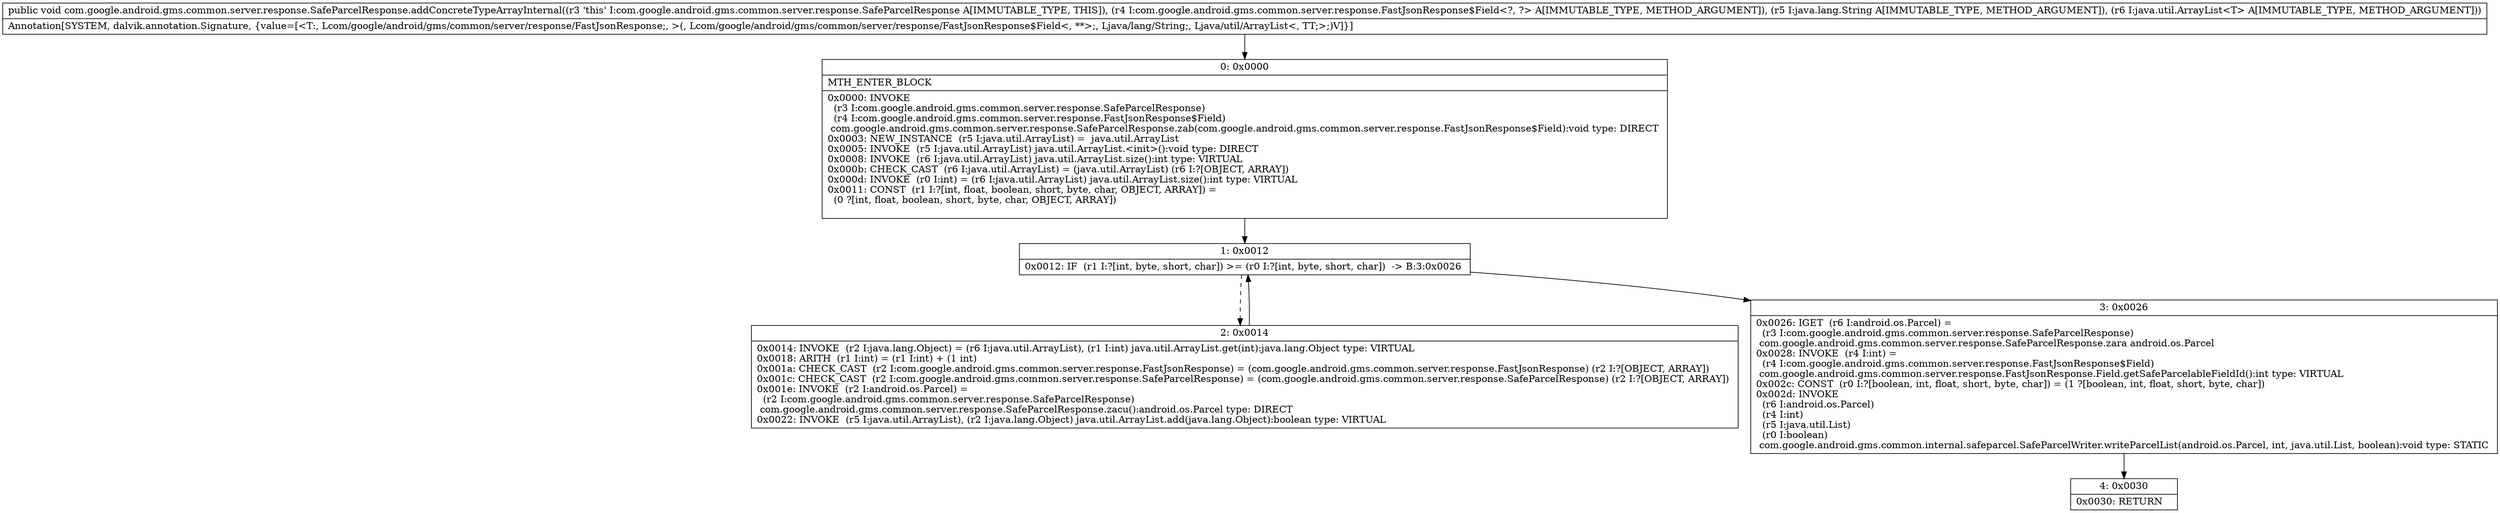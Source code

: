 digraph "CFG forcom.google.android.gms.common.server.response.SafeParcelResponse.addConcreteTypeArrayInternal(Lcom\/google\/android\/gms\/common\/server\/response\/FastJsonResponse$Field;Ljava\/lang\/String;Ljava\/util\/ArrayList;)V" {
Node_0 [shape=record,label="{0\:\ 0x0000|MTH_ENTER_BLOCK\l|0x0000: INVOKE  \l  (r3 I:com.google.android.gms.common.server.response.SafeParcelResponse)\l  (r4 I:com.google.android.gms.common.server.response.FastJsonResponse$Field)\l com.google.android.gms.common.server.response.SafeParcelResponse.zab(com.google.android.gms.common.server.response.FastJsonResponse$Field):void type: DIRECT \l0x0003: NEW_INSTANCE  (r5 I:java.util.ArrayList) =  java.util.ArrayList \l0x0005: INVOKE  (r5 I:java.util.ArrayList) java.util.ArrayList.\<init\>():void type: DIRECT \l0x0008: INVOKE  (r6 I:java.util.ArrayList) java.util.ArrayList.size():int type: VIRTUAL \l0x000b: CHECK_CAST  (r6 I:java.util.ArrayList) = (java.util.ArrayList) (r6 I:?[OBJECT, ARRAY]) \l0x000d: INVOKE  (r0 I:int) = (r6 I:java.util.ArrayList) java.util.ArrayList.size():int type: VIRTUAL \l0x0011: CONST  (r1 I:?[int, float, boolean, short, byte, char, OBJECT, ARRAY]) = \l  (0 ?[int, float, boolean, short, byte, char, OBJECT, ARRAY])\l \l}"];
Node_1 [shape=record,label="{1\:\ 0x0012|0x0012: IF  (r1 I:?[int, byte, short, char]) \>= (r0 I:?[int, byte, short, char])  \-\> B:3:0x0026 \l}"];
Node_2 [shape=record,label="{2\:\ 0x0014|0x0014: INVOKE  (r2 I:java.lang.Object) = (r6 I:java.util.ArrayList), (r1 I:int) java.util.ArrayList.get(int):java.lang.Object type: VIRTUAL \l0x0018: ARITH  (r1 I:int) = (r1 I:int) + (1 int) \l0x001a: CHECK_CAST  (r2 I:com.google.android.gms.common.server.response.FastJsonResponse) = (com.google.android.gms.common.server.response.FastJsonResponse) (r2 I:?[OBJECT, ARRAY]) \l0x001c: CHECK_CAST  (r2 I:com.google.android.gms.common.server.response.SafeParcelResponse) = (com.google.android.gms.common.server.response.SafeParcelResponse) (r2 I:?[OBJECT, ARRAY]) \l0x001e: INVOKE  (r2 I:android.os.Parcel) = \l  (r2 I:com.google.android.gms.common.server.response.SafeParcelResponse)\l com.google.android.gms.common.server.response.SafeParcelResponse.zacu():android.os.Parcel type: DIRECT \l0x0022: INVOKE  (r5 I:java.util.ArrayList), (r2 I:java.lang.Object) java.util.ArrayList.add(java.lang.Object):boolean type: VIRTUAL \l}"];
Node_3 [shape=record,label="{3\:\ 0x0026|0x0026: IGET  (r6 I:android.os.Parcel) = \l  (r3 I:com.google.android.gms.common.server.response.SafeParcelResponse)\l com.google.android.gms.common.server.response.SafeParcelResponse.zara android.os.Parcel \l0x0028: INVOKE  (r4 I:int) = \l  (r4 I:com.google.android.gms.common.server.response.FastJsonResponse$Field)\l com.google.android.gms.common.server.response.FastJsonResponse.Field.getSafeParcelableFieldId():int type: VIRTUAL \l0x002c: CONST  (r0 I:?[boolean, int, float, short, byte, char]) = (1 ?[boolean, int, float, short, byte, char]) \l0x002d: INVOKE  \l  (r6 I:android.os.Parcel)\l  (r4 I:int)\l  (r5 I:java.util.List)\l  (r0 I:boolean)\l com.google.android.gms.common.internal.safeparcel.SafeParcelWriter.writeParcelList(android.os.Parcel, int, java.util.List, boolean):void type: STATIC \l}"];
Node_4 [shape=record,label="{4\:\ 0x0030|0x0030: RETURN   \l}"];
MethodNode[shape=record,label="{public void com.google.android.gms.common.server.response.SafeParcelResponse.addConcreteTypeArrayInternal((r3 'this' I:com.google.android.gms.common.server.response.SafeParcelResponse A[IMMUTABLE_TYPE, THIS]), (r4 I:com.google.android.gms.common.server.response.FastJsonResponse$Field\<?, ?\> A[IMMUTABLE_TYPE, METHOD_ARGUMENT]), (r5 I:java.lang.String A[IMMUTABLE_TYPE, METHOD_ARGUMENT]), (r6 I:java.util.ArrayList\<T\> A[IMMUTABLE_TYPE, METHOD_ARGUMENT]))  | Annotation[SYSTEM, dalvik.annotation.Signature, \{value=[\<T:, Lcom\/google\/android\/gms\/common\/server\/response\/FastJsonResponse;, \>(, Lcom\/google\/android\/gms\/common\/server\/response\/FastJsonResponse$Field\<, **\>;, Ljava\/lang\/String;, Ljava\/util\/ArrayList\<, TT;\>;)V]\}]\l}"];
MethodNode -> Node_0;
Node_0 -> Node_1;
Node_1 -> Node_2[style=dashed];
Node_1 -> Node_3;
Node_2 -> Node_1;
Node_3 -> Node_4;
}

